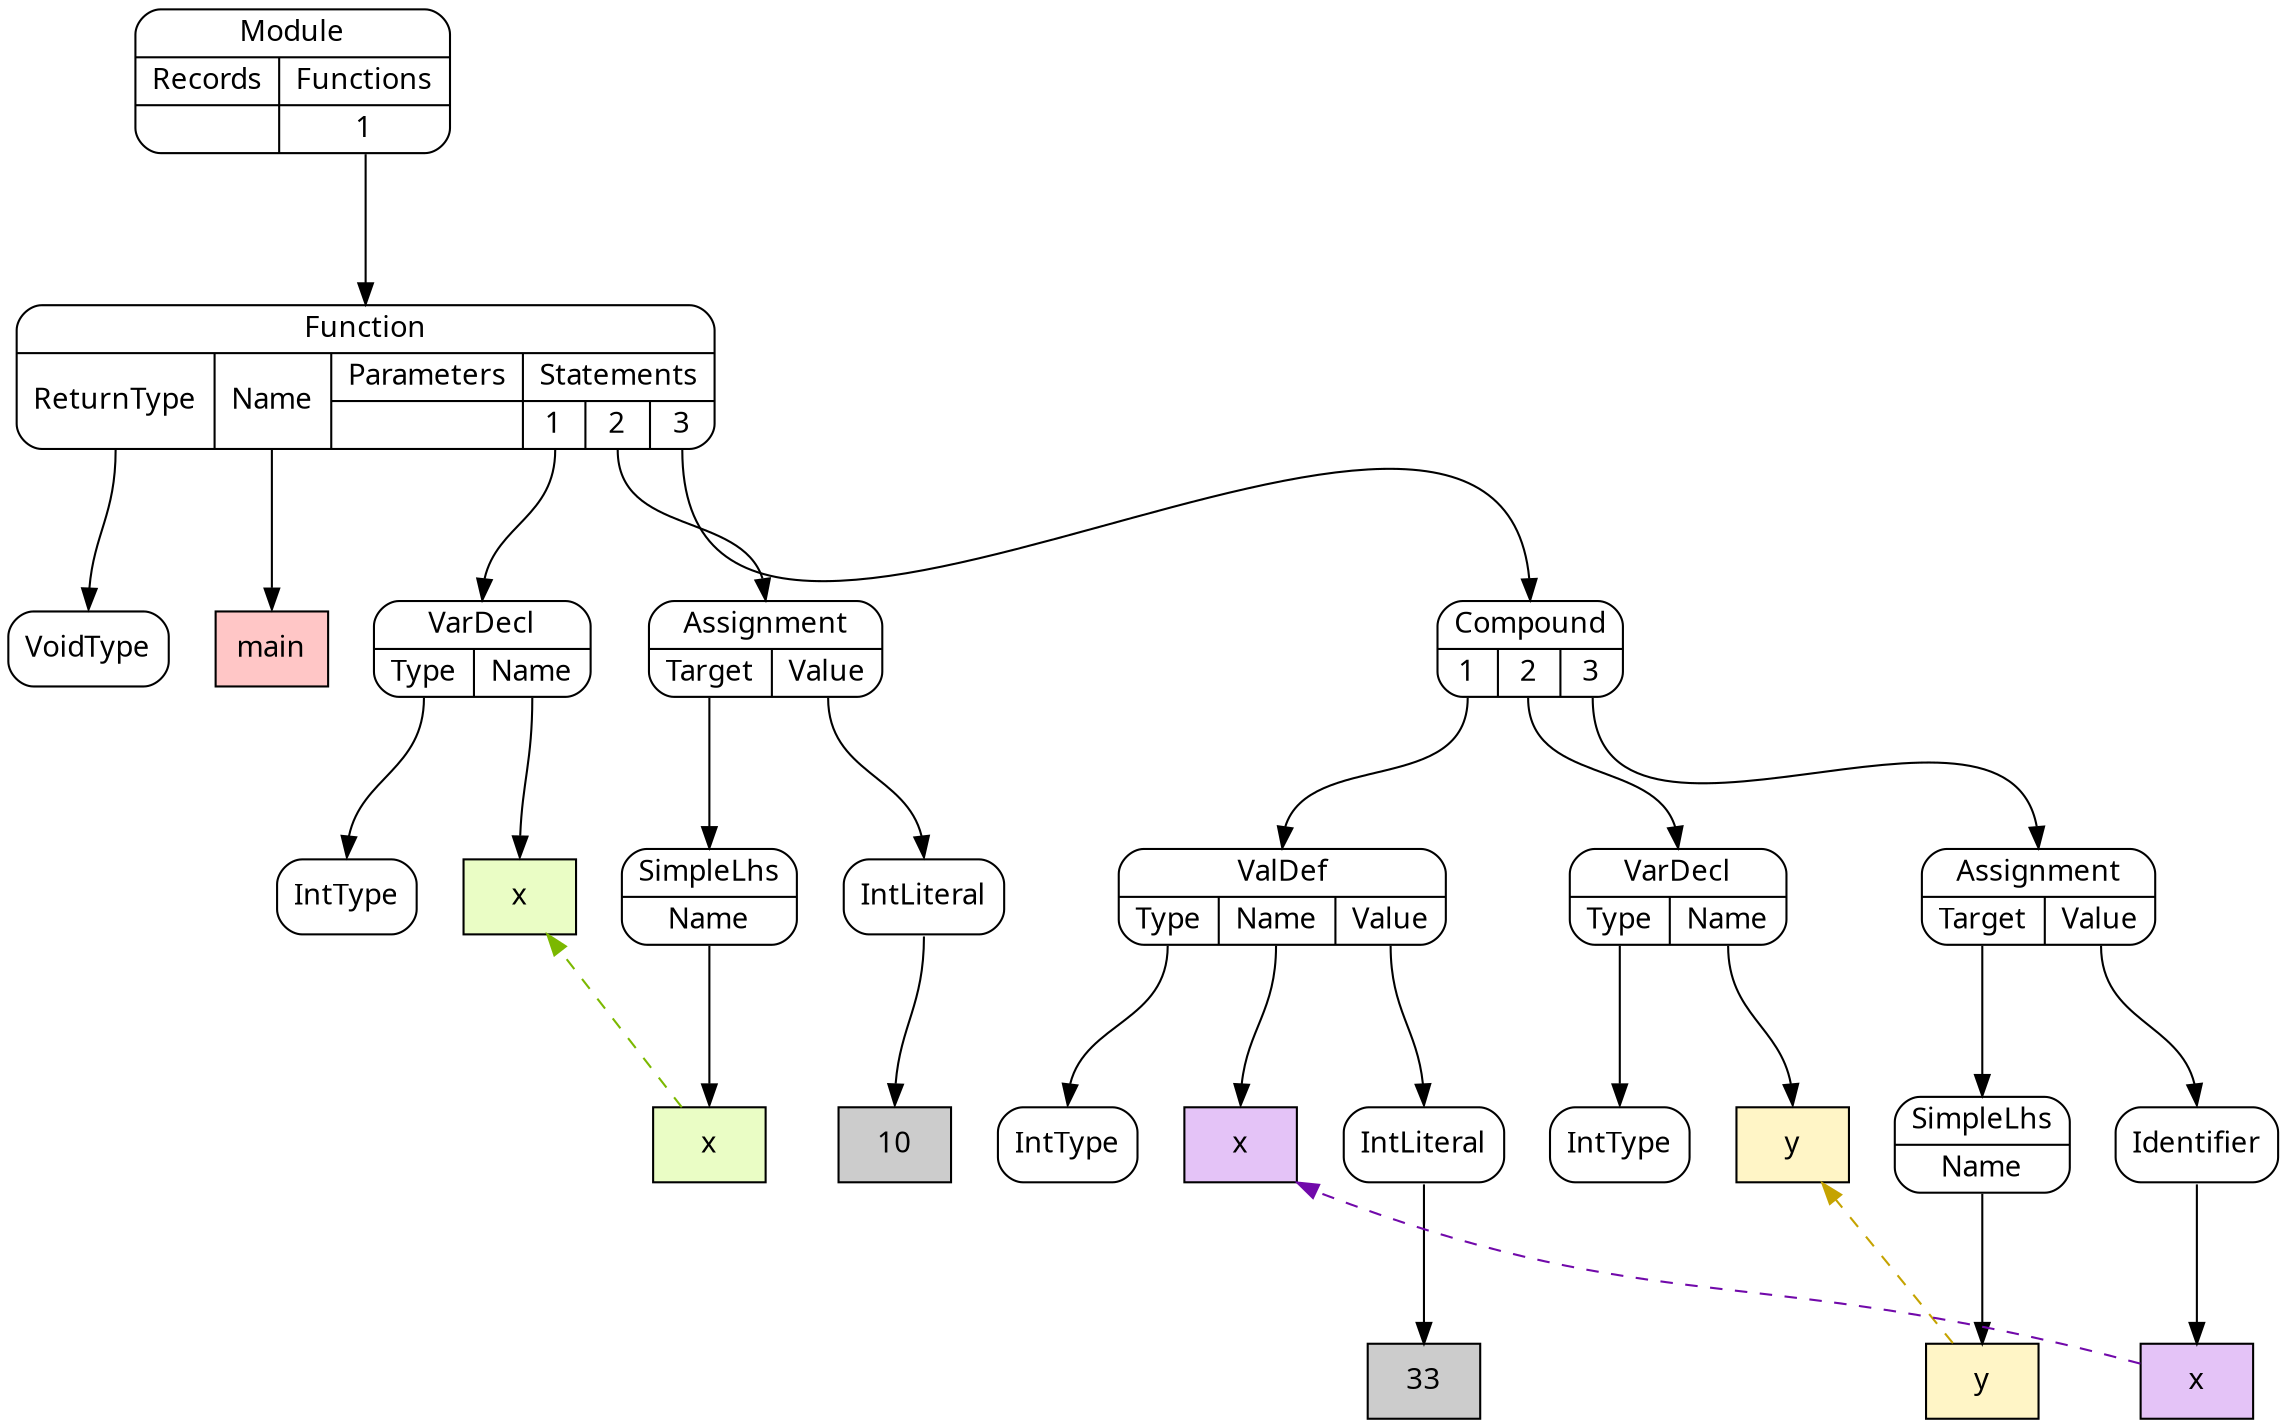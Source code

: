 digraph {
node [shape=Mrecord, style=filled, fillcolor=white, fontname="Calibri"];
graph [ordering=out, nodesep=0.3, ranksep=1];

# SimpleNode VoidType
node0 [label="VoidType", tooltip="VoidType"]

# DeclarationLiteral main
node1 [shape=box, label="main", fillcolor="#FFC6C6", tooltip="main"]

# SimpleNode IntType
node2 [label="IntType", tooltip="IntType"]

# DeclarationLiteral x
node3 [shape=box, label="x", fillcolor="#EAFDC5", tooltip="x"]

# PortNode VarDecl
node4:p0:s -> node2:n
node4:p1:s -> node3:n
node4 [label="{VarDecl|{<p0>Type|<p1>Name}}", tooltip="VarDecl"]

# ReferenceLiteral x
node5 -> node3 [style=dashed, constraint=false, color="#7BB800"]
node5 [shape=box, label="x", fillcolor="#EAFDC5", tooltip="x"]

# PortNode SimpleLhs
node6:p0:s -> node5:n
node6 [label="{SimpleLhs|{<p0>Name}}", tooltip="SimpleLhs"]

# Literal 10
node7 [shape=box, label="10", fillcolor="#cccccc", tooltip="10"]

# SimpleNode IntLiteral
node8:s -> node7:n
node8 [label="IntLiteral", tooltip="IntLiteral"]

# PortNode Assignment
node9:p0:s -> node6:n
node9:p1:s -> node8:n
node9 [label="{Assignment|{<p0>Target|<p1>Value}}", tooltip="Assignment"]

# SimpleNode IntType
node10 [label="IntType", tooltip="IntType"]

# DeclarationLiteral x
node11 [shape=box, label="x", fillcolor="#E4C3F7", tooltip="x"]

# Literal 33
node12 [shape=box, label="33", fillcolor="#cccccc", tooltip="33"]

# SimpleNode IntLiteral
node13:s -> node12:n
node13 [label="IntLiteral", tooltip="IntLiteral"]

# PortNode ValDef
node14:p0:s -> node10:n
node14:p1:s -> node11:n
node14:p2:s -> node13:n
node14 [label="{ValDef|{<p0>Type|<p1>Name|<p2>Value}}", tooltip="ValDef"]

# SimpleNode IntType
node15 [label="IntType", tooltip="IntType"]

# DeclarationLiteral y
node16 [shape=box, label="y", fillcolor="#FFF5C6", tooltip="y"]

# PortNode VarDecl
node17:p0:s -> node15:n
node17:p1:s -> node16:n
node17 [label="{VarDecl|{<p0>Type|<p1>Name}}", tooltip="VarDecl"]

# ReferenceLiteral y
node18 -> node16 [style=dashed, constraint=false, color="#C5A300"]
node18 [shape=box, label="y", fillcolor="#FFF5C6", tooltip="y"]

# PortNode SimpleLhs
node19:p0:s -> node18:n
node19 [label="{SimpleLhs|{<p0>Name}}", tooltip="SimpleLhs"]

# ReferenceLiteral x
node20 -> node11 [style=dashed, constraint=false, color="#7109AA"]
node20 [shape=box, label="x", fillcolor="#E4C3F7", tooltip="x"]

# SimpleNode Identifier
node21:s -> node20:n
node21 [label="Identifier", tooltip="Identifier"]

# PortNode Assignment
node22:p0:s -> node19:n
node22:p1:s -> node21:n
node22 [label="{Assignment|{<p0>Target|<p1>Value}}", tooltip="Assignment"]

# PortNode Compound
node23:p0:s -> node14:n
node23:p1:s -> node17:n
node23:p2:s -> node22:n
node23 [label="{Compound|{<p0>1|<p1>2|<p2>3}}", tooltip="Compound"]

# PortNode Function
node24:p0:s -> node0:n
node24:p1:s -> node1:n
node24:p3_0:s -> node4:n
node24:p3_1:s -> node9:n
node24:p3_2:s -> node23:n
node24 [label="{Function|{<p0>ReturnType|<p1>Name|{Parameters|{}}|{Statements|{<p3_0>1|<p3_1>2|<p3_2>3}}}}", tooltip="Function"]

# PortNode Module
node25:p1_0:s -> node24:n
node25 [label="{Module|{{Records|{}}|{Functions|{<p1_0>1}}}}", tooltip="Module"]

}
